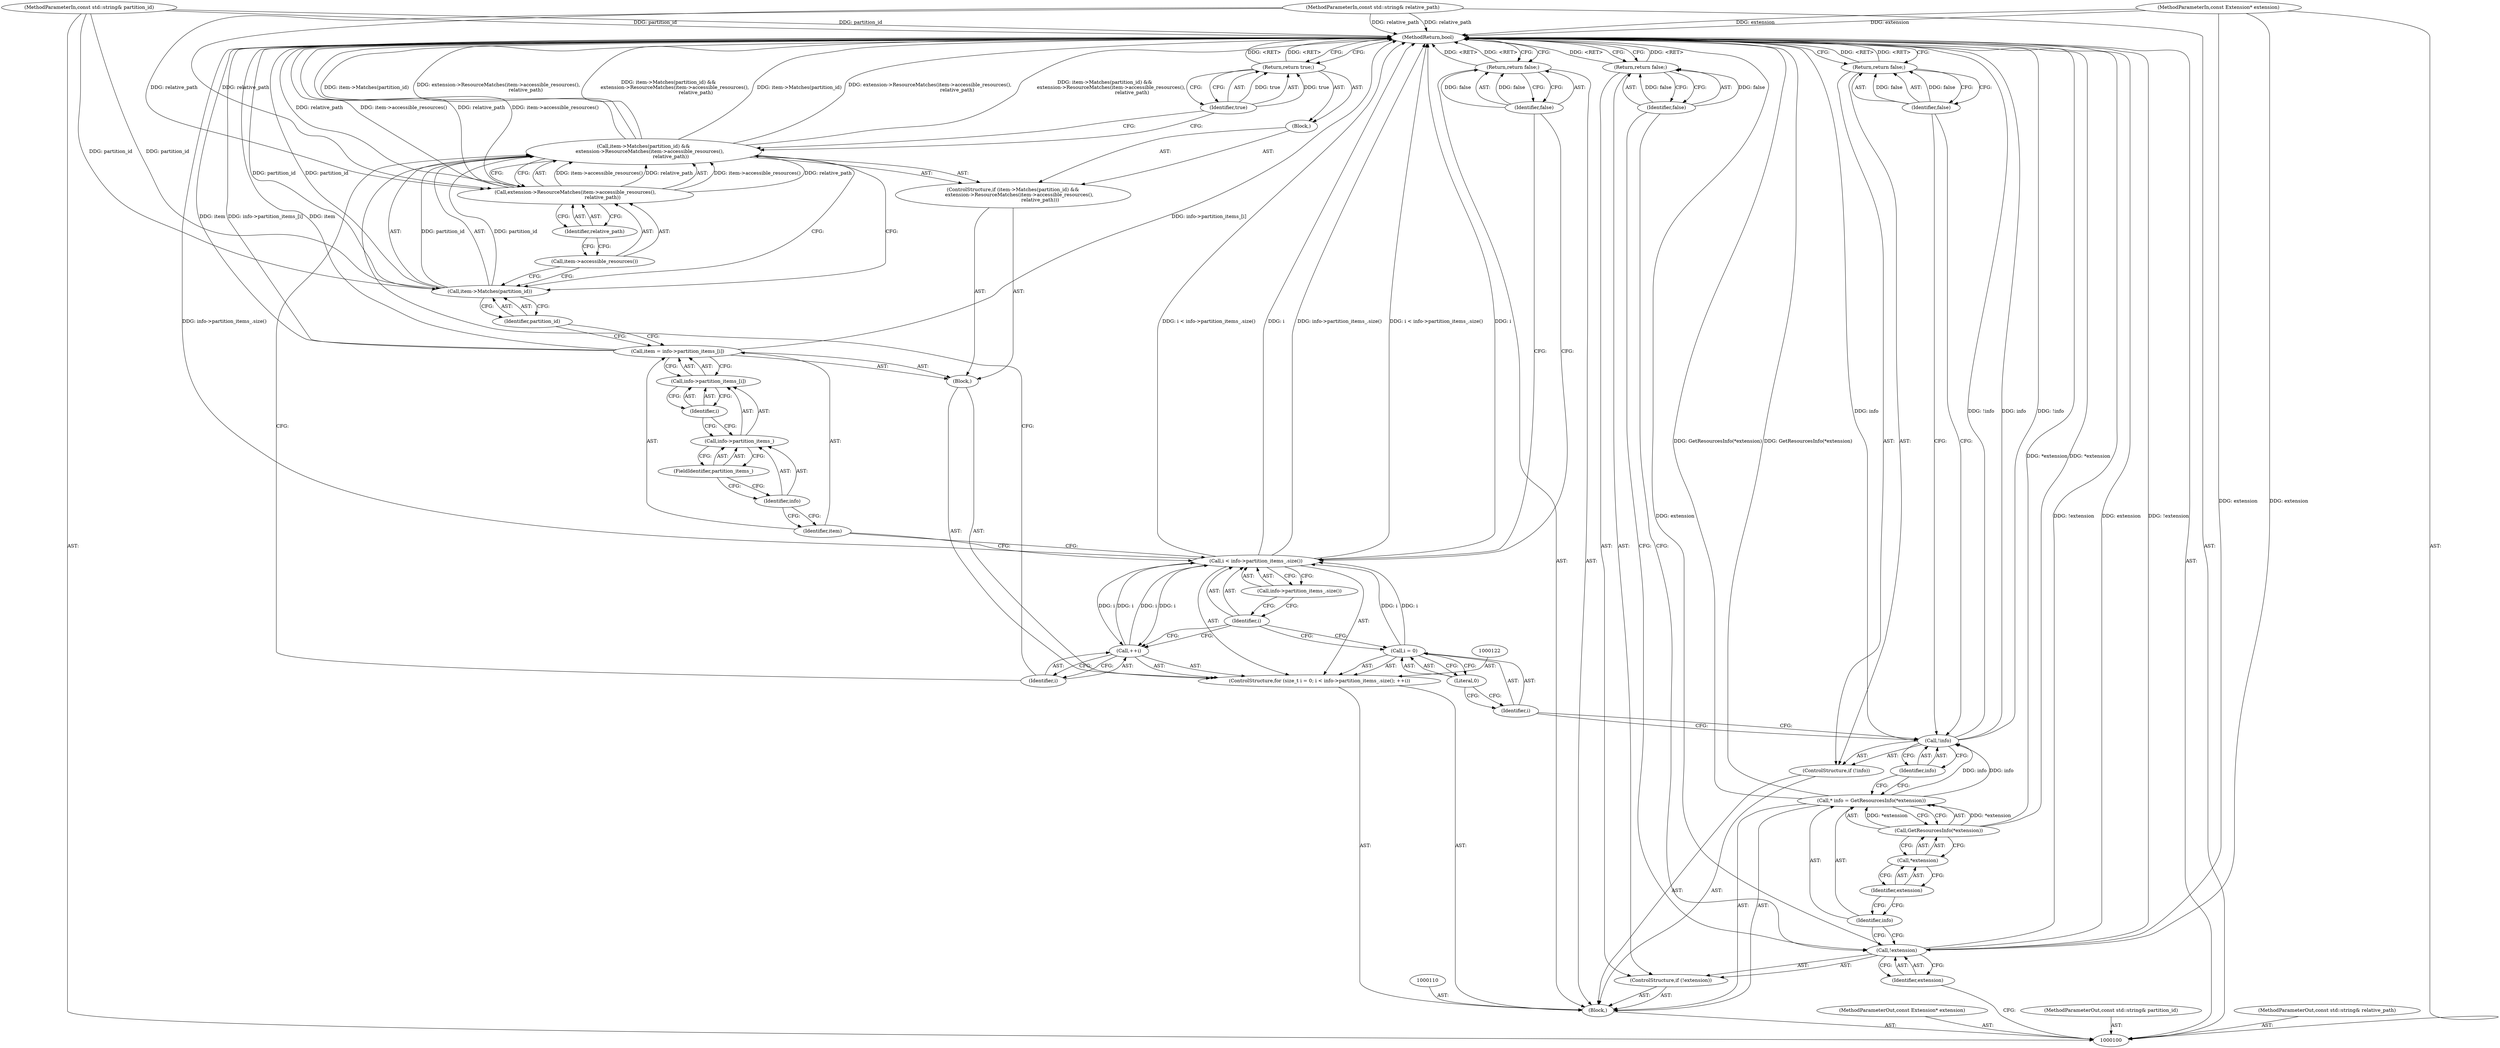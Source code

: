digraph "0_Chrome_2aa406a8b4577103e7b933c75ec0e372830f20fe" {
"1000151" [label="(MethodReturn,bool)"];
"1000120" [label="(Identifier,false)"];
"1000119" [label="(Return,return false;)"];
"1000123" [label="(Call,i = 0)"];
"1000124" [label="(Identifier,i)"];
"1000125" [label="(Literal,0)"];
"1000121" [label="(ControlStructure,for (size_t i = 0; i < info->partition_items_.size(); ++i))"];
"1000126" [label="(Call,i < info->partition_items_.size())"];
"1000127" [label="(Identifier,i)"];
"1000128" [label="(Call,info->partition_items_.size())"];
"1000129" [label="(Call,++i)"];
"1000130" [label="(Identifier,i)"];
"1000131" [label="(Block,)"];
"1000132" [label="(Call,item = info->partition_items_[i])"];
"1000133" [label="(Identifier,item)"];
"1000134" [label="(Call,info->partition_items_[i])"];
"1000135" [label="(Call,info->partition_items_)"];
"1000136" [label="(Identifier,info)"];
"1000137" [label="(FieldIdentifier,partition_items_)"];
"1000138" [label="(Identifier,i)"];
"1000142" [label="(Identifier,partition_id)"];
"1000139" [label="(ControlStructure,if (item->Matches(partition_id) &&\n        extension->ResourceMatches(item->accessible_resources(),\n                                   relative_path)))"];
"1000140" [label="(Call,item->Matches(partition_id) &&\n        extension->ResourceMatches(item->accessible_resources(),\n                                   relative_path))"];
"1000141" [label="(Call,item->Matches(partition_id))"];
"1000144" [label="(Call,item->accessible_resources())"];
"1000143" [label="(Call,extension->ResourceMatches(item->accessible_resources(),\n                                   relative_path))"];
"1000145" [label="(Identifier,relative_path)"];
"1000146" [label="(Block,)"];
"1000148" [label="(Identifier,true)"];
"1000147" [label="(Return,return true;)"];
"1000101" [label="(MethodParameterIn,const Extension* extension)"];
"1000231" [label="(MethodParameterOut,const Extension* extension)"];
"1000149" [label="(Return,return false;)"];
"1000150" [label="(Identifier,false)"];
"1000102" [label="(MethodParameterIn,const std::string& partition_id)"];
"1000232" [label="(MethodParameterOut,const std::string& partition_id)"];
"1000104" [label="(Block,)"];
"1000103" [label="(MethodParameterIn,const std::string& relative_path)"];
"1000233" [label="(MethodParameterOut,const std::string& relative_path)"];
"1000105" [label="(ControlStructure,if (!extension))"];
"1000106" [label="(Call,!extension)"];
"1000107" [label="(Identifier,extension)"];
"1000109" [label="(Identifier,false)"];
"1000108" [label="(Return,return false;)"];
"1000111" [label="(Call,* info = GetResourcesInfo(*extension))"];
"1000112" [label="(Identifier,info)"];
"1000113" [label="(Call,GetResourcesInfo(*extension))"];
"1000114" [label="(Call,*extension)"];
"1000115" [label="(Identifier,extension)"];
"1000116" [label="(ControlStructure,if (!info))"];
"1000117" [label="(Call,!info)"];
"1000118" [label="(Identifier,info)"];
"1000151" -> "1000100"  [label="AST: "];
"1000151" -> "1000108"  [label="CFG: "];
"1000151" -> "1000119"  [label="CFG: "];
"1000151" -> "1000147"  [label="CFG: "];
"1000151" -> "1000149"  [label="CFG: "];
"1000147" -> "1000151"  [label="DDG: <RET>"];
"1000119" -> "1000151"  [label="DDG: <RET>"];
"1000149" -> "1000151"  [label="DDG: <RET>"];
"1000108" -> "1000151"  [label="DDG: <RET>"];
"1000117" -> "1000151"  [label="DDG: !info"];
"1000117" -> "1000151"  [label="DDG: info"];
"1000126" -> "1000151"  [label="DDG: i < info->partition_items_.size()"];
"1000126" -> "1000151"  [label="DDG: i"];
"1000126" -> "1000151"  [label="DDG: info->partition_items_.size()"];
"1000141" -> "1000151"  [label="DDG: partition_id"];
"1000106" -> "1000151"  [label="DDG: extension"];
"1000106" -> "1000151"  [label="DDG: !extension"];
"1000113" -> "1000151"  [label="DDG: *extension"];
"1000140" -> "1000151"  [label="DDG: item->Matches(partition_id) &&\n        extension->ResourceMatches(item->accessible_resources(),\n                                   relative_path)"];
"1000140" -> "1000151"  [label="DDG: item->Matches(partition_id)"];
"1000140" -> "1000151"  [label="DDG: extension->ResourceMatches(item->accessible_resources(),\n                                   relative_path)"];
"1000103" -> "1000151"  [label="DDG: relative_path"];
"1000143" -> "1000151"  [label="DDG: item->accessible_resources()"];
"1000143" -> "1000151"  [label="DDG: relative_path"];
"1000132" -> "1000151"  [label="DDG: info->partition_items_[i]"];
"1000132" -> "1000151"  [label="DDG: item"];
"1000102" -> "1000151"  [label="DDG: partition_id"];
"1000111" -> "1000151"  [label="DDG: GetResourcesInfo(*extension)"];
"1000101" -> "1000151"  [label="DDG: extension"];
"1000120" -> "1000119"  [label="AST: "];
"1000120" -> "1000117"  [label="CFG: "];
"1000119" -> "1000120"  [label="CFG: "];
"1000120" -> "1000119"  [label="DDG: false"];
"1000119" -> "1000116"  [label="AST: "];
"1000119" -> "1000120"  [label="CFG: "];
"1000120" -> "1000119"  [label="AST: "];
"1000151" -> "1000119"  [label="CFG: "];
"1000119" -> "1000151"  [label="DDG: <RET>"];
"1000120" -> "1000119"  [label="DDG: false"];
"1000123" -> "1000121"  [label="AST: "];
"1000123" -> "1000125"  [label="CFG: "];
"1000124" -> "1000123"  [label="AST: "];
"1000125" -> "1000123"  [label="AST: "];
"1000127" -> "1000123"  [label="CFG: "];
"1000123" -> "1000126"  [label="DDG: i"];
"1000124" -> "1000123"  [label="AST: "];
"1000124" -> "1000117"  [label="CFG: "];
"1000125" -> "1000124"  [label="CFG: "];
"1000125" -> "1000123"  [label="AST: "];
"1000125" -> "1000124"  [label="CFG: "];
"1000123" -> "1000125"  [label="CFG: "];
"1000121" -> "1000104"  [label="AST: "];
"1000122" -> "1000121"  [label="AST: "];
"1000123" -> "1000121"  [label="AST: "];
"1000126" -> "1000121"  [label="AST: "];
"1000129" -> "1000121"  [label="AST: "];
"1000131" -> "1000121"  [label="AST: "];
"1000126" -> "1000121"  [label="AST: "];
"1000126" -> "1000128"  [label="CFG: "];
"1000127" -> "1000126"  [label="AST: "];
"1000128" -> "1000126"  [label="AST: "];
"1000133" -> "1000126"  [label="CFG: "];
"1000150" -> "1000126"  [label="CFG: "];
"1000126" -> "1000151"  [label="DDG: i < info->partition_items_.size()"];
"1000126" -> "1000151"  [label="DDG: i"];
"1000126" -> "1000151"  [label="DDG: info->partition_items_.size()"];
"1000129" -> "1000126"  [label="DDG: i"];
"1000123" -> "1000126"  [label="DDG: i"];
"1000126" -> "1000129"  [label="DDG: i"];
"1000127" -> "1000126"  [label="AST: "];
"1000127" -> "1000123"  [label="CFG: "];
"1000127" -> "1000129"  [label="CFG: "];
"1000128" -> "1000127"  [label="CFG: "];
"1000128" -> "1000126"  [label="AST: "];
"1000128" -> "1000127"  [label="CFG: "];
"1000126" -> "1000128"  [label="CFG: "];
"1000129" -> "1000121"  [label="AST: "];
"1000129" -> "1000130"  [label="CFG: "];
"1000130" -> "1000129"  [label="AST: "];
"1000127" -> "1000129"  [label="CFG: "];
"1000129" -> "1000126"  [label="DDG: i"];
"1000126" -> "1000129"  [label="DDG: i"];
"1000130" -> "1000129"  [label="AST: "];
"1000130" -> "1000140"  [label="CFG: "];
"1000129" -> "1000130"  [label="CFG: "];
"1000131" -> "1000121"  [label="AST: "];
"1000132" -> "1000131"  [label="AST: "];
"1000139" -> "1000131"  [label="AST: "];
"1000132" -> "1000131"  [label="AST: "];
"1000132" -> "1000134"  [label="CFG: "];
"1000133" -> "1000132"  [label="AST: "];
"1000134" -> "1000132"  [label="AST: "];
"1000142" -> "1000132"  [label="CFG: "];
"1000132" -> "1000151"  [label="DDG: info->partition_items_[i]"];
"1000132" -> "1000151"  [label="DDG: item"];
"1000133" -> "1000132"  [label="AST: "];
"1000133" -> "1000126"  [label="CFG: "];
"1000136" -> "1000133"  [label="CFG: "];
"1000134" -> "1000132"  [label="AST: "];
"1000134" -> "1000138"  [label="CFG: "];
"1000135" -> "1000134"  [label="AST: "];
"1000138" -> "1000134"  [label="AST: "];
"1000132" -> "1000134"  [label="CFG: "];
"1000135" -> "1000134"  [label="AST: "];
"1000135" -> "1000137"  [label="CFG: "];
"1000136" -> "1000135"  [label="AST: "];
"1000137" -> "1000135"  [label="AST: "];
"1000138" -> "1000135"  [label="CFG: "];
"1000136" -> "1000135"  [label="AST: "];
"1000136" -> "1000133"  [label="CFG: "];
"1000137" -> "1000136"  [label="CFG: "];
"1000137" -> "1000135"  [label="AST: "];
"1000137" -> "1000136"  [label="CFG: "];
"1000135" -> "1000137"  [label="CFG: "];
"1000138" -> "1000134"  [label="AST: "];
"1000138" -> "1000135"  [label="CFG: "];
"1000134" -> "1000138"  [label="CFG: "];
"1000142" -> "1000141"  [label="AST: "];
"1000142" -> "1000132"  [label="CFG: "];
"1000141" -> "1000142"  [label="CFG: "];
"1000139" -> "1000131"  [label="AST: "];
"1000140" -> "1000139"  [label="AST: "];
"1000146" -> "1000139"  [label="AST: "];
"1000140" -> "1000139"  [label="AST: "];
"1000140" -> "1000141"  [label="CFG: "];
"1000140" -> "1000143"  [label="CFG: "];
"1000141" -> "1000140"  [label="AST: "];
"1000143" -> "1000140"  [label="AST: "];
"1000148" -> "1000140"  [label="CFG: "];
"1000130" -> "1000140"  [label="CFG: "];
"1000140" -> "1000151"  [label="DDG: item->Matches(partition_id) &&\n        extension->ResourceMatches(item->accessible_resources(),\n                                   relative_path)"];
"1000140" -> "1000151"  [label="DDG: item->Matches(partition_id)"];
"1000140" -> "1000151"  [label="DDG: extension->ResourceMatches(item->accessible_resources(),\n                                   relative_path)"];
"1000141" -> "1000140"  [label="DDG: partition_id"];
"1000143" -> "1000140"  [label="DDG: item->accessible_resources()"];
"1000143" -> "1000140"  [label="DDG: relative_path"];
"1000141" -> "1000140"  [label="AST: "];
"1000141" -> "1000142"  [label="CFG: "];
"1000142" -> "1000141"  [label="AST: "];
"1000144" -> "1000141"  [label="CFG: "];
"1000140" -> "1000141"  [label="CFG: "];
"1000141" -> "1000151"  [label="DDG: partition_id"];
"1000141" -> "1000140"  [label="DDG: partition_id"];
"1000102" -> "1000141"  [label="DDG: partition_id"];
"1000144" -> "1000143"  [label="AST: "];
"1000144" -> "1000141"  [label="CFG: "];
"1000145" -> "1000144"  [label="CFG: "];
"1000143" -> "1000140"  [label="AST: "];
"1000143" -> "1000145"  [label="CFG: "];
"1000144" -> "1000143"  [label="AST: "];
"1000145" -> "1000143"  [label="AST: "];
"1000140" -> "1000143"  [label="CFG: "];
"1000143" -> "1000151"  [label="DDG: item->accessible_resources()"];
"1000143" -> "1000151"  [label="DDG: relative_path"];
"1000143" -> "1000140"  [label="DDG: item->accessible_resources()"];
"1000143" -> "1000140"  [label="DDG: relative_path"];
"1000103" -> "1000143"  [label="DDG: relative_path"];
"1000145" -> "1000143"  [label="AST: "];
"1000145" -> "1000144"  [label="CFG: "];
"1000143" -> "1000145"  [label="CFG: "];
"1000146" -> "1000139"  [label="AST: "];
"1000147" -> "1000146"  [label="AST: "];
"1000148" -> "1000147"  [label="AST: "];
"1000148" -> "1000140"  [label="CFG: "];
"1000147" -> "1000148"  [label="CFG: "];
"1000148" -> "1000147"  [label="DDG: true"];
"1000147" -> "1000146"  [label="AST: "];
"1000147" -> "1000148"  [label="CFG: "];
"1000148" -> "1000147"  [label="AST: "];
"1000151" -> "1000147"  [label="CFG: "];
"1000147" -> "1000151"  [label="DDG: <RET>"];
"1000148" -> "1000147"  [label="DDG: true"];
"1000101" -> "1000100"  [label="AST: "];
"1000101" -> "1000151"  [label="DDG: extension"];
"1000101" -> "1000106"  [label="DDG: extension"];
"1000231" -> "1000100"  [label="AST: "];
"1000149" -> "1000104"  [label="AST: "];
"1000149" -> "1000150"  [label="CFG: "];
"1000150" -> "1000149"  [label="AST: "];
"1000151" -> "1000149"  [label="CFG: "];
"1000149" -> "1000151"  [label="DDG: <RET>"];
"1000150" -> "1000149"  [label="DDG: false"];
"1000150" -> "1000149"  [label="AST: "];
"1000150" -> "1000126"  [label="CFG: "];
"1000149" -> "1000150"  [label="CFG: "];
"1000150" -> "1000149"  [label="DDG: false"];
"1000102" -> "1000100"  [label="AST: "];
"1000102" -> "1000151"  [label="DDG: partition_id"];
"1000102" -> "1000141"  [label="DDG: partition_id"];
"1000232" -> "1000100"  [label="AST: "];
"1000104" -> "1000100"  [label="AST: "];
"1000105" -> "1000104"  [label="AST: "];
"1000110" -> "1000104"  [label="AST: "];
"1000111" -> "1000104"  [label="AST: "];
"1000116" -> "1000104"  [label="AST: "];
"1000121" -> "1000104"  [label="AST: "];
"1000149" -> "1000104"  [label="AST: "];
"1000103" -> "1000100"  [label="AST: "];
"1000103" -> "1000151"  [label="DDG: relative_path"];
"1000103" -> "1000143"  [label="DDG: relative_path"];
"1000233" -> "1000100"  [label="AST: "];
"1000105" -> "1000104"  [label="AST: "];
"1000106" -> "1000105"  [label="AST: "];
"1000108" -> "1000105"  [label="AST: "];
"1000106" -> "1000105"  [label="AST: "];
"1000106" -> "1000107"  [label="CFG: "];
"1000107" -> "1000106"  [label="AST: "];
"1000109" -> "1000106"  [label="CFG: "];
"1000112" -> "1000106"  [label="CFG: "];
"1000106" -> "1000151"  [label="DDG: extension"];
"1000106" -> "1000151"  [label="DDG: !extension"];
"1000101" -> "1000106"  [label="DDG: extension"];
"1000107" -> "1000106"  [label="AST: "];
"1000107" -> "1000100"  [label="CFG: "];
"1000106" -> "1000107"  [label="CFG: "];
"1000109" -> "1000108"  [label="AST: "];
"1000109" -> "1000106"  [label="CFG: "];
"1000108" -> "1000109"  [label="CFG: "];
"1000109" -> "1000108"  [label="DDG: false"];
"1000108" -> "1000105"  [label="AST: "];
"1000108" -> "1000109"  [label="CFG: "];
"1000109" -> "1000108"  [label="AST: "];
"1000151" -> "1000108"  [label="CFG: "];
"1000108" -> "1000151"  [label="DDG: <RET>"];
"1000109" -> "1000108"  [label="DDG: false"];
"1000111" -> "1000104"  [label="AST: "];
"1000111" -> "1000113"  [label="CFG: "];
"1000112" -> "1000111"  [label="AST: "];
"1000113" -> "1000111"  [label="AST: "];
"1000118" -> "1000111"  [label="CFG: "];
"1000111" -> "1000151"  [label="DDG: GetResourcesInfo(*extension)"];
"1000113" -> "1000111"  [label="DDG: *extension"];
"1000111" -> "1000117"  [label="DDG: info"];
"1000112" -> "1000111"  [label="AST: "];
"1000112" -> "1000106"  [label="CFG: "];
"1000115" -> "1000112"  [label="CFG: "];
"1000113" -> "1000111"  [label="AST: "];
"1000113" -> "1000114"  [label="CFG: "];
"1000114" -> "1000113"  [label="AST: "];
"1000111" -> "1000113"  [label="CFG: "];
"1000113" -> "1000151"  [label="DDG: *extension"];
"1000113" -> "1000111"  [label="DDG: *extension"];
"1000114" -> "1000113"  [label="AST: "];
"1000114" -> "1000115"  [label="CFG: "];
"1000115" -> "1000114"  [label="AST: "];
"1000113" -> "1000114"  [label="CFG: "];
"1000115" -> "1000114"  [label="AST: "];
"1000115" -> "1000112"  [label="CFG: "];
"1000114" -> "1000115"  [label="CFG: "];
"1000116" -> "1000104"  [label="AST: "];
"1000117" -> "1000116"  [label="AST: "];
"1000119" -> "1000116"  [label="AST: "];
"1000117" -> "1000116"  [label="AST: "];
"1000117" -> "1000118"  [label="CFG: "];
"1000118" -> "1000117"  [label="AST: "];
"1000120" -> "1000117"  [label="CFG: "];
"1000124" -> "1000117"  [label="CFG: "];
"1000117" -> "1000151"  [label="DDG: !info"];
"1000117" -> "1000151"  [label="DDG: info"];
"1000111" -> "1000117"  [label="DDG: info"];
"1000118" -> "1000117"  [label="AST: "];
"1000118" -> "1000111"  [label="CFG: "];
"1000117" -> "1000118"  [label="CFG: "];
}
